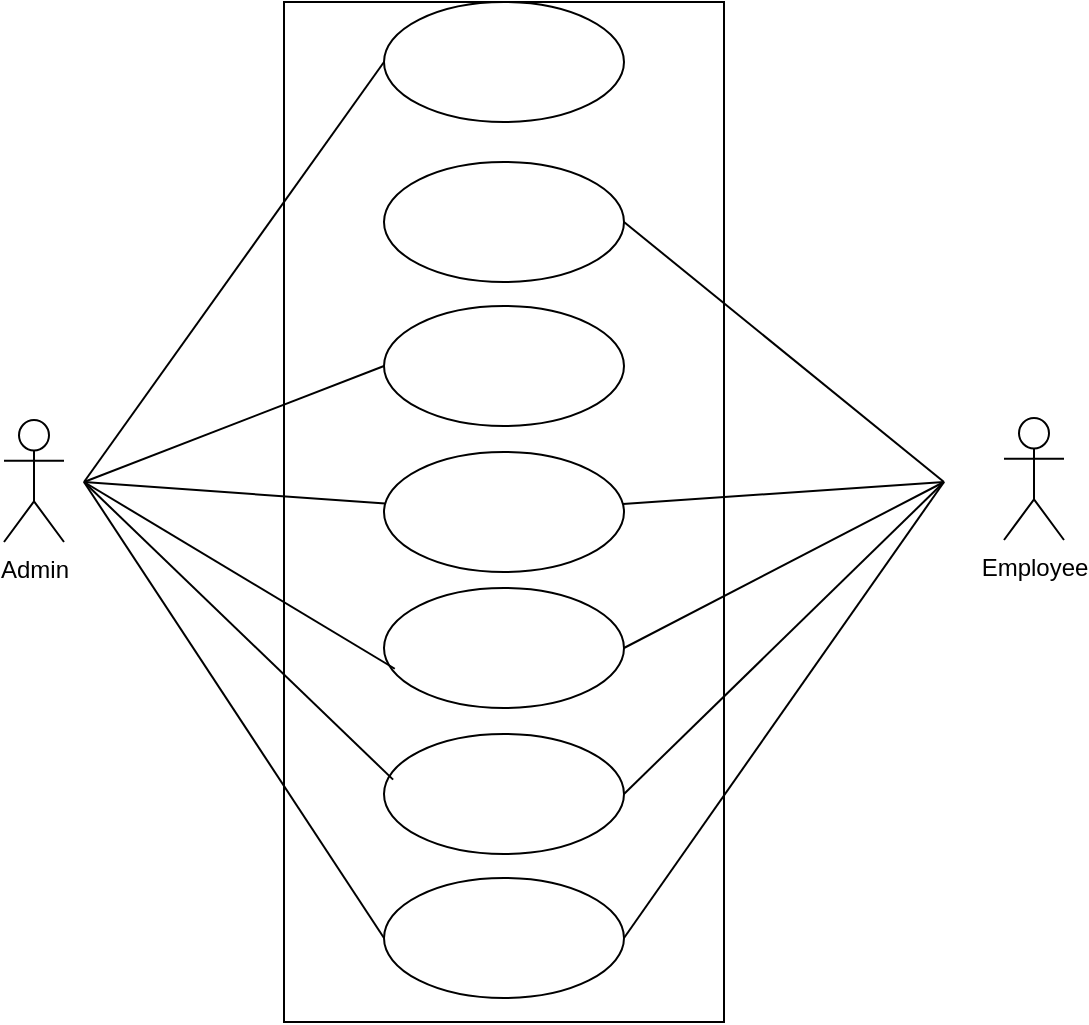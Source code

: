 <mxfile version="22.1.5" type="github">
  <diagram name="Page-1" id="D1wTHOpoCVznK_a-yqN4">
    <mxGraphModel dx="1294" dy="668" grid="1" gridSize="10" guides="1" tooltips="1" connect="1" arrows="1" fold="1" page="1" pageScale="1" pageWidth="827" pageHeight="1169" math="0" shadow="0">
      <root>
        <mxCell id="0" />
        <mxCell id="1" parent="0" />
        <mxCell id="9IPaRKAsTYbbkbORtt6L-1" value="" style="rounded=0;whiteSpace=wrap;html=1;" vertex="1" parent="1">
          <mxGeometry x="220" y="170" width="220" height="510" as="geometry" />
        </mxCell>
        <mxCell id="9IPaRKAsTYbbkbORtt6L-2" value="" style="ellipse;whiteSpace=wrap;html=1;" vertex="1" parent="1">
          <mxGeometry x="270" y="170" width="120" height="60" as="geometry" />
        </mxCell>
        <mxCell id="9IPaRKAsTYbbkbORtt6L-3" value="" style="ellipse;whiteSpace=wrap;html=1;" vertex="1" parent="1">
          <mxGeometry x="270" y="250" width="120" height="60" as="geometry" />
        </mxCell>
        <mxCell id="9IPaRKAsTYbbkbORtt6L-4" value="" style="ellipse;whiteSpace=wrap;html=1;" vertex="1" parent="1">
          <mxGeometry x="270" y="322" width="120" height="60" as="geometry" />
        </mxCell>
        <mxCell id="9IPaRKAsTYbbkbORtt6L-5" value="" style="ellipse;whiteSpace=wrap;html=1;" vertex="1" parent="1">
          <mxGeometry x="270" y="395" width="120" height="60" as="geometry" />
        </mxCell>
        <mxCell id="9IPaRKAsTYbbkbORtt6L-6" value="" style="ellipse;whiteSpace=wrap;html=1;" vertex="1" parent="1">
          <mxGeometry x="270" y="463" width="120" height="60" as="geometry" />
        </mxCell>
        <mxCell id="9IPaRKAsTYbbkbORtt6L-7" value="" style="ellipse;whiteSpace=wrap;html=1;" vertex="1" parent="1">
          <mxGeometry x="270" y="536" width="120" height="60" as="geometry" />
        </mxCell>
        <mxCell id="9IPaRKAsTYbbkbORtt6L-8" value="" style="ellipse;whiteSpace=wrap;html=1;" vertex="1" parent="1">
          <mxGeometry x="270" y="608" width="120" height="60" as="geometry" />
        </mxCell>
        <mxCell id="9IPaRKAsTYbbkbORtt6L-9" value="Admin" style="shape=umlActor;verticalLabelPosition=bottom;verticalAlign=top;html=1;outlineConnect=0;" vertex="1" parent="1">
          <mxGeometry x="80" y="379" width="30" height="61" as="geometry" />
        </mxCell>
        <mxCell id="9IPaRKAsTYbbkbORtt6L-10" value="Employee" style="shape=umlActor;verticalLabelPosition=bottom;verticalAlign=top;html=1;outlineConnect=0;" vertex="1" parent="1">
          <mxGeometry x="580" y="378" width="30" height="61" as="geometry" />
        </mxCell>
        <mxCell id="9IPaRKAsTYbbkbORtt6L-18" value="" style="endArrow=none;html=1;rounded=0;entryX=0;entryY=0.5;entryDx=0;entryDy=0;" edge="1" parent="1" target="9IPaRKAsTYbbkbORtt6L-2">
          <mxGeometry width="50" height="50" relative="1" as="geometry">
            <mxPoint x="120" y="410" as="sourcePoint" />
            <mxPoint x="170" y="360" as="targetPoint" />
          </mxGeometry>
        </mxCell>
        <mxCell id="9IPaRKAsTYbbkbORtt6L-19" value="" style="endArrow=none;html=1;rounded=0;entryX=0;entryY=0.5;entryDx=0;entryDy=0;" edge="1" parent="1" target="9IPaRKAsTYbbkbORtt6L-4">
          <mxGeometry width="50" height="50" relative="1" as="geometry">
            <mxPoint x="120" y="410" as="sourcePoint" />
            <mxPoint x="280" y="210" as="targetPoint" />
          </mxGeometry>
        </mxCell>
        <mxCell id="9IPaRKAsTYbbkbORtt6L-20" value="" style="endArrow=none;html=1;rounded=0;entryX=0;entryY=0.5;entryDx=0;entryDy=0;" edge="1" parent="1" target="9IPaRKAsTYbbkbORtt6L-8">
          <mxGeometry width="50" height="50" relative="1" as="geometry">
            <mxPoint x="120" y="410" as="sourcePoint" />
            <mxPoint x="190" y="420" as="targetPoint" />
          </mxGeometry>
        </mxCell>
        <mxCell id="9IPaRKAsTYbbkbORtt6L-21" value="" style="endArrow=none;html=1;rounded=0;entryX=0.038;entryY=0.38;entryDx=0;entryDy=0;entryPerimeter=0;" edge="1" parent="1" target="9IPaRKAsTYbbkbORtt6L-7">
          <mxGeometry width="50" height="50" relative="1" as="geometry">
            <mxPoint x="120" y="410" as="sourcePoint" />
            <mxPoint x="280" y="639" as="targetPoint" />
            <Array as="points" />
          </mxGeometry>
        </mxCell>
        <mxCell id="9IPaRKAsTYbbkbORtt6L-22" value="" style="endArrow=none;html=1;rounded=0;entryX=0.045;entryY=0.673;entryDx=0;entryDy=0;entryPerimeter=0;" edge="1" parent="1" target="9IPaRKAsTYbbkbORtt6L-6">
          <mxGeometry width="50" height="50" relative="1" as="geometry">
            <mxPoint x="120" y="410" as="sourcePoint" />
            <mxPoint x="290" y="649" as="targetPoint" />
          </mxGeometry>
        </mxCell>
        <mxCell id="9IPaRKAsTYbbkbORtt6L-24" value="" style="endArrow=none;html=1;rounded=0;" edge="1" parent="1" target="9IPaRKAsTYbbkbORtt6L-5">
          <mxGeometry width="50" height="50" relative="1" as="geometry">
            <mxPoint x="120" y="410" as="sourcePoint" />
            <mxPoint x="590" y="400" as="targetPoint" />
          </mxGeometry>
        </mxCell>
        <mxCell id="9IPaRKAsTYbbkbORtt6L-27" value="" style="endArrow=none;html=1;rounded=0;exitX=1;exitY=0.5;exitDx=0;exitDy=0;" edge="1" parent="1" source="9IPaRKAsTYbbkbORtt6L-3">
          <mxGeometry width="50" height="50" relative="1" as="geometry">
            <mxPoint x="430" y="450" as="sourcePoint" />
            <mxPoint x="550" y="410" as="targetPoint" />
          </mxGeometry>
        </mxCell>
        <mxCell id="9IPaRKAsTYbbkbORtt6L-28" value="" style="endArrow=none;html=1;rounded=0;" edge="1" parent="1" source="9IPaRKAsTYbbkbORtt6L-5">
          <mxGeometry width="50" height="50" relative="1" as="geometry">
            <mxPoint x="440" y="460" as="sourcePoint" />
            <mxPoint x="550" y="410" as="targetPoint" />
          </mxGeometry>
        </mxCell>
        <mxCell id="9IPaRKAsTYbbkbORtt6L-29" value="" style="endArrow=none;html=1;rounded=0;exitX=1;exitY=0.5;exitDx=0;exitDy=0;" edge="1" parent="1" source="9IPaRKAsTYbbkbORtt6L-7">
          <mxGeometry width="50" height="50" relative="1" as="geometry">
            <mxPoint x="470" y="610" as="sourcePoint" />
            <mxPoint x="550" y="410" as="targetPoint" />
          </mxGeometry>
        </mxCell>
        <mxCell id="9IPaRKAsTYbbkbORtt6L-30" value="" style="endArrow=none;html=1;rounded=0;exitX=1;exitY=0.5;exitDx=0;exitDy=0;" edge="1" parent="1" source="9IPaRKAsTYbbkbORtt6L-6">
          <mxGeometry width="50" height="50" relative="1" as="geometry">
            <mxPoint x="480" y="570" as="sourcePoint" />
            <mxPoint x="550" y="410" as="targetPoint" />
          </mxGeometry>
        </mxCell>
        <mxCell id="9IPaRKAsTYbbkbORtt6L-31" value="" style="endArrow=none;html=1;rounded=0;exitX=1;exitY=0.5;exitDx=0;exitDy=0;" edge="1" parent="1" source="9IPaRKAsTYbbkbORtt6L-8">
          <mxGeometry width="50" height="50" relative="1" as="geometry">
            <mxPoint x="400" y="568" as="sourcePoint" />
            <mxPoint x="550" y="410" as="targetPoint" />
          </mxGeometry>
        </mxCell>
      </root>
    </mxGraphModel>
  </diagram>
</mxfile>
